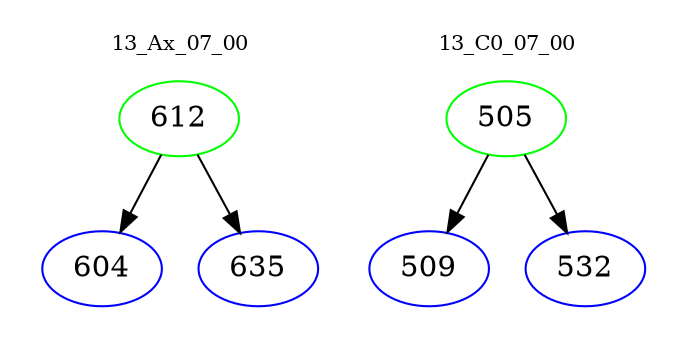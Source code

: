 digraph{
subgraph cluster_0 {
color = white
label = "13_Ax_07_00";
fontsize=10;
T0_612 [label="612", color="green"]
T0_612 -> T0_604 [color="black"]
T0_604 [label="604", color="blue"]
T0_612 -> T0_635 [color="black"]
T0_635 [label="635", color="blue"]
}
subgraph cluster_1 {
color = white
label = "13_C0_07_00";
fontsize=10;
T1_505 [label="505", color="green"]
T1_505 -> T1_509 [color="black"]
T1_509 [label="509", color="blue"]
T1_505 -> T1_532 [color="black"]
T1_532 [label="532", color="blue"]
}
}
